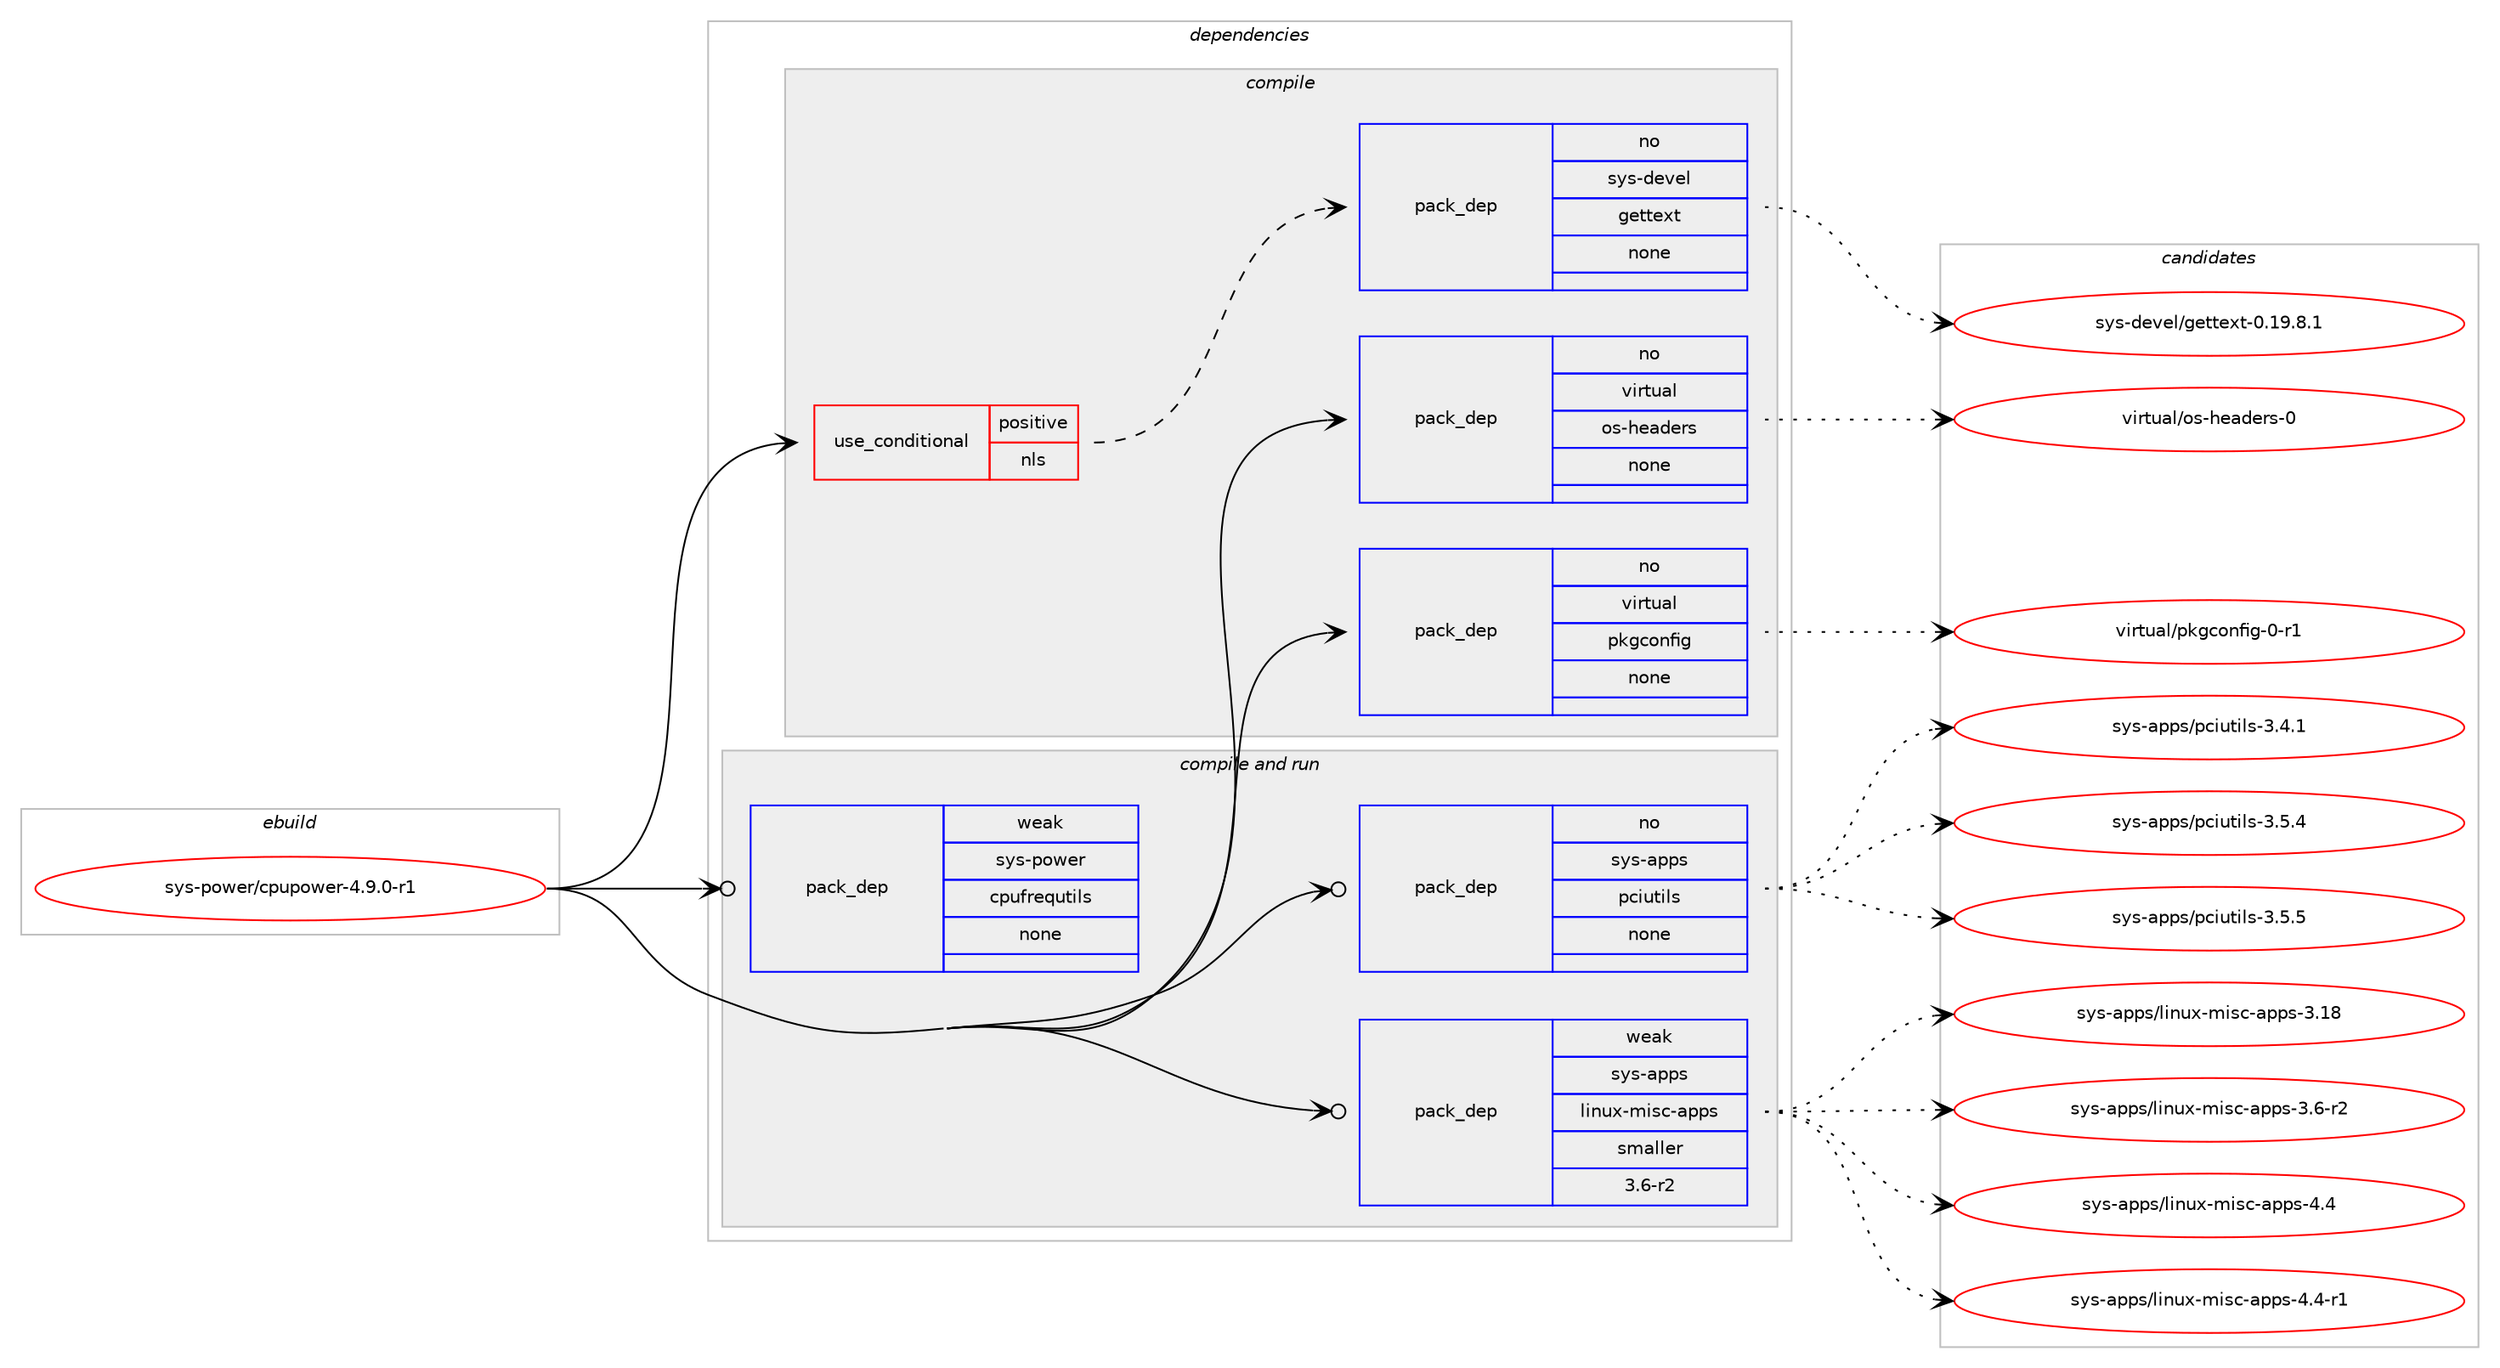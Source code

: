 digraph prolog {

# *************
# Graph options
# *************

newrank=true;
concentrate=true;
compound=true;
graph [rankdir=LR,fontname=Helvetica,fontsize=10,ranksep=1.5];#, ranksep=2.5, nodesep=0.2];
edge  [arrowhead=vee];
node  [fontname=Helvetica,fontsize=10];

# **********
# The ebuild
# **********

subgraph cluster_leftcol {
color=gray;
rank=same;
label=<<i>ebuild</i>>;
id [label="sys-power/cpupower-4.9.0-r1", color=red, width=4, href="../sys-power/cpupower-4.9.0-r1.svg"];
}

# ****************
# The dependencies
# ****************

subgraph cluster_midcol {
color=gray;
label=<<i>dependencies</i>>;
subgraph cluster_compile {
fillcolor="#eeeeee";
style=filled;
label=<<i>compile</i>>;
subgraph cond118578 {
dependency495989 [label=<<TABLE BORDER="0" CELLBORDER="1" CELLSPACING="0" CELLPADDING="4"><TR><TD ROWSPAN="3" CELLPADDING="10">use_conditional</TD></TR><TR><TD>positive</TD></TR><TR><TD>nls</TD></TR></TABLE>>, shape=none, color=red];
subgraph pack368618 {
dependency495990 [label=<<TABLE BORDER="0" CELLBORDER="1" CELLSPACING="0" CELLPADDING="4" WIDTH="220"><TR><TD ROWSPAN="6" CELLPADDING="30">pack_dep</TD></TR><TR><TD WIDTH="110">no</TD></TR><TR><TD>sys-devel</TD></TR><TR><TD>gettext</TD></TR><TR><TD>none</TD></TR><TR><TD></TD></TR></TABLE>>, shape=none, color=blue];
}
dependency495989:e -> dependency495990:w [weight=20,style="dashed",arrowhead="vee"];
}
id:e -> dependency495989:w [weight=20,style="solid",arrowhead="vee"];
subgraph pack368619 {
dependency495991 [label=<<TABLE BORDER="0" CELLBORDER="1" CELLSPACING="0" CELLPADDING="4" WIDTH="220"><TR><TD ROWSPAN="6" CELLPADDING="30">pack_dep</TD></TR><TR><TD WIDTH="110">no</TD></TR><TR><TD>virtual</TD></TR><TR><TD>os-headers</TD></TR><TR><TD>none</TD></TR><TR><TD></TD></TR></TABLE>>, shape=none, color=blue];
}
id:e -> dependency495991:w [weight=20,style="solid",arrowhead="vee"];
subgraph pack368620 {
dependency495992 [label=<<TABLE BORDER="0" CELLBORDER="1" CELLSPACING="0" CELLPADDING="4" WIDTH="220"><TR><TD ROWSPAN="6" CELLPADDING="30">pack_dep</TD></TR><TR><TD WIDTH="110">no</TD></TR><TR><TD>virtual</TD></TR><TR><TD>pkgconfig</TD></TR><TR><TD>none</TD></TR><TR><TD></TD></TR></TABLE>>, shape=none, color=blue];
}
id:e -> dependency495992:w [weight=20,style="solid",arrowhead="vee"];
}
subgraph cluster_compileandrun {
fillcolor="#eeeeee";
style=filled;
label=<<i>compile and run</i>>;
subgraph pack368621 {
dependency495993 [label=<<TABLE BORDER="0" CELLBORDER="1" CELLSPACING="0" CELLPADDING="4" WIDTH="220"><TR><TD ROWSPAN="6" CELLPADDING="30">pack_dep</TD></TR><TR><TD WIDTH="110">no</TD></TR><TR><TD>sys-apps</TD></TR><TR><TD>pciutils</TD></TR><TR><TD>none</TD></TR><TR><TD></TD></TR></TABLE>>, shape=none, color=blue];
}
id:e -> dependency495993:w [weight=20,style="solid",arrowhead="odotvee"];
subgraph pack368622 {
dependency495994 [label=<<TABLE BORDER="0" CELLBORDER="1" CELLSPACING="0" CELLPADDING="4" WIDTH="220"><TR><TD ROWSPAN="6" CELLPADDING="30">pack_dep</TD></TR><TR><TD WIDTH="110">weak</TD></TR><TR><TD>sys-apps</TD></TR><TR><TD>linux-misc-apps</TD></TR><TR><TD>smaller</TD></TR><TR><TD>3.6-r2</TD></TR></TABLE>>, shape=none, color=blue];
}
id:e -> dependency495994:w [weight=20,style="solid",arrowhead="odotvee"];
subgraph pack368623 {
dependency495995 [label=<<TABLE BORDER="0" CELLBORDER="1" CELLSPACING="0" CELLPADDING="4" WIDTH="220"><TR><TD ROWSPAN="6" CELLPADDING="30">pack_dep</TD></TR><TR><TD WIDTH="110">weak</TD></TR><TR><TD>sys-power</TD></TR><TR><TD>cpufrequtils</TD></TR><TR><TD>none</TD></TR><TR><TD></TD></TR></TABLE>>, shape=none, color=blue];
}
id:e -> dependency495995:w [weight=20,style="solid",arrowhead="odotvee"];
}
subgraph cluster_run {
fillcolor="#eeeeee";
style=filled;
label=<<i>run</i>>;
}
}

# **************
# The candidates
# **************

subgraph cluster_choices {
rank=same;
color=gray;
label=<<i>candidates</i>>;

subgraph choice368618 {
color=black;
nodesep=1;
choice1151211154510010111810110847103101116116101120116454846495746564649 [label="sys-devel/gettext-0.19.8.1", color=red, width=4,href="../sys-devel/gettext-0.19.8.1.svg"];
dependency495990:e -> choice1151211154510010111810110847103101116116101120116454846495746564649:w [style=dotted,weight="100"];
}
subgraph choice368619 {
color=black;
nodesep=1;
choice118105114116117971084711111545104101971001011141154548 [label="virtual/os-headers-0", color=red, width=4,href="../virtual/os-headers-0.svg"];
dependency495991:e -> choice118105114116117971084711111545104101971001011141154548:w [style=dotted,weight="100"];
}
subgraph choice368620 {
color=black;
nodesep=1;
choice11810511411611797108471121071039911111010210510345484511449 [label="virtual/pkgconfig-0-r1", color=red, width=4,href="../virtual/pkgconfig-0-r1.svg"];
dependency495992:e -> choice11810511411611797108471121071039911111010210510345484511449:w [style=dotted,weight="100"];
}
subgraph choice368621 {
color=black;
nodesep=1;
choice11512111545971121121154711299105117116105108115455146524649 [label="sys-apps/pciutils-3.4.1", color=red, width=4,href="../sys-apps/pciutils-3.4.1.svg"];
choice11512111545971121121154711299105117116105108115455146534652 [label="sys-apps/pciutils-3.5.4", color=red, width=4,href="../sys-apps/pciutils-3.5.4.svg"];
choice11512111545971121121154711299105117116105108115455146534653 [label="sys-apps/pciutils-3.5.5", color=red, width=4,href="../sys-apps/pciutils-3.5.5.svg"];
dependency495993:e -> choice11512111545971121121154711299105117116105108115455146524649:w [style=dotted,weight="100"];
dependency495993:e -> choice11512111545971121121154711299105117116105108115455146534652:w [style=dotted,weight="100"];
dependency495993:e -> choice11512111545971121121154711299105117116105108115455146534653:w [style=dotted,weight="100"];
}
subgraph choice368622 {
color=black;
nodesep=1;
choice115121115459711211211547108105110117120451091051159945971121121154551464956 [label="sys-apps/linux-misc-apps-3.18", color=red, width=4,href="../sys-apps/linux-misc-apps-3.18.svg"];
choice11512111545971121121154710810511011712045109105115994597112112115455146544511450 [label="sys-apps/linux-misc-apps-3.6-r2", color=red, width=4,href="../sys-apps/linux-misc-apps-3.6-r2.svg"];
choice1151211154597112112115471081051101171204510910511599459711211211545524652 [label="sys-apps/linux-misc-apps-4.4", color=red, width=4,href="../sys-apps/linux-misc-apps-4.4.svg"];
choice11512111545971121121154710810511011712045109105115994597112112115455246524511449 [label="sys-apps/linux-misc-apps-4.4-r1", color=red, width=4,href="../sys-apps/linux-misc-apps-4.4-r1.svg"];
dependency495994:e -> choice115121115459711211211547108105110117120451091051159945971121121154551464956:w [style=dotted,weight="100"];
dependency495994:e -> choice11512111545971121121154710810511011712045109105115994597112112115455146544511450:w [style=dotted,weight="100"];
dependency495994:e -> choice1151211154597112112115471081051101171204510910511599459711211211545524652:w [style=dotted,weight="100"];
dependency495994:e -> choice11512111545971121121154710810511011712045109105115994597112112115455246524511449:w [style=dotted,weight="100"];
}
subgraph choice368623 {
color=black;
nodesep=1;
}
}

}
